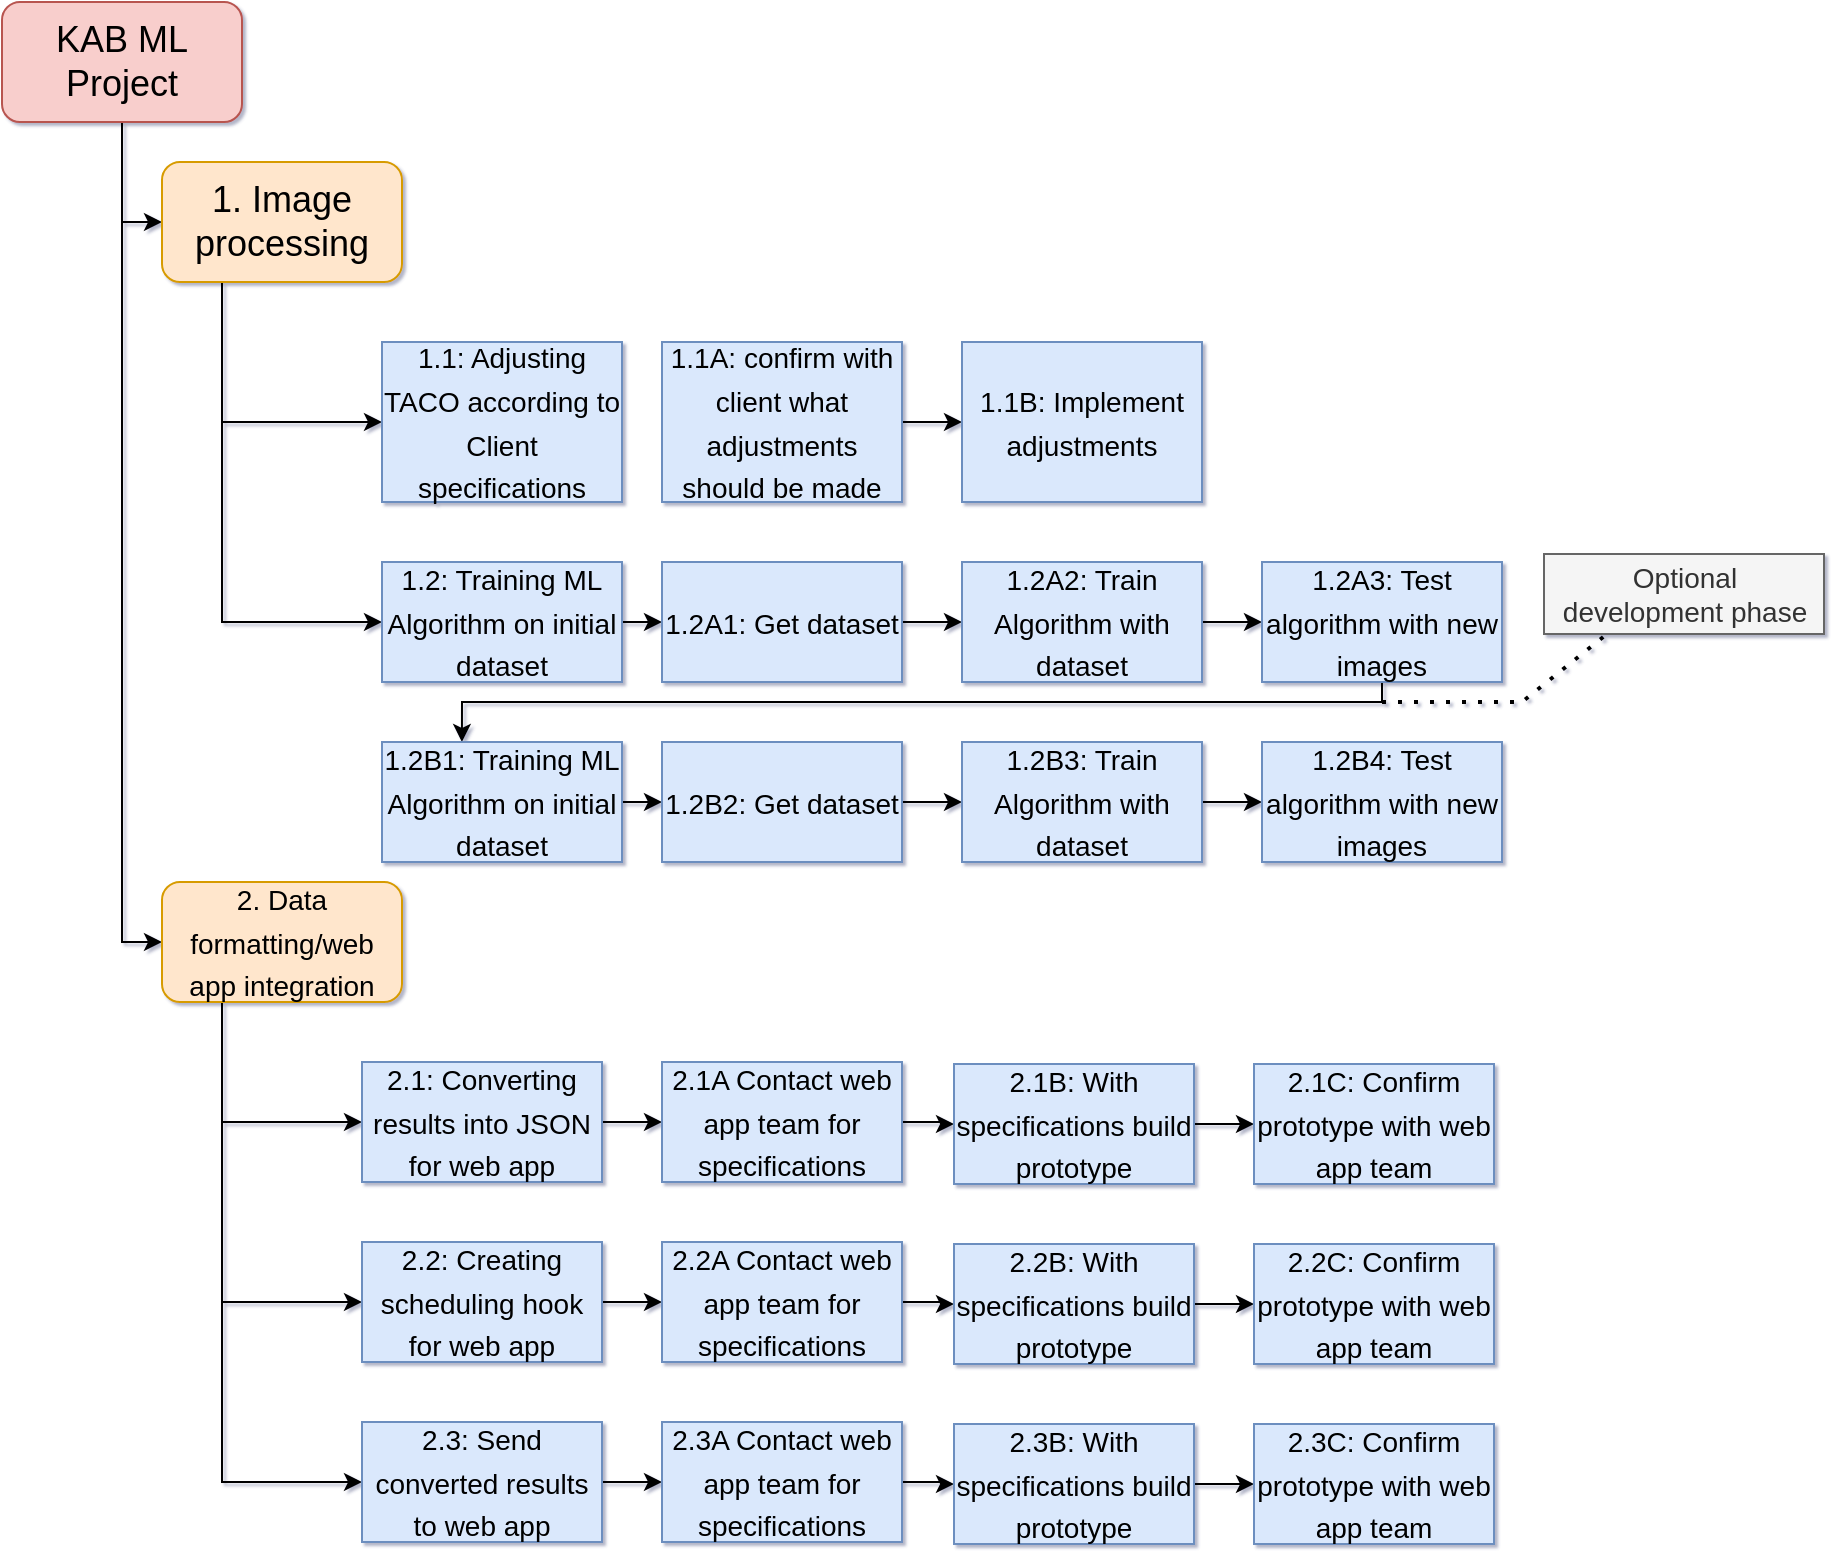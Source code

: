<mxfile version="16.5.6" type="google"><diagram id="lFP-7ucApNDNPuhjJy6I" name="Page-1"><mxGraphModel dx="133.78" dy="475.99" grid="0" gridSize="10" guides="0" tooltips="1" connect="1" arrows="1" fold="1" page="1" pageScale="1" pageWidth="850" pageHeight="1100" math="0" shadow="1"><root><mxCell id="0"/><mxCell id="1" parent="0"/><mxCell id="hhsJ45bCcQObdH2uyWww-63" style="edgeStyle=orthogonalEdgeStyle;rounded=0;orthogonalLoop=1;jettySize=auto;html=1;exitX=0.5;exitY=1;exitDx=0;exitDy=0;entryX=0;entryY=0.5;entryDx=0;entryDy=0;fontSize=14;" edge="1" parent="1" source="adresnkY_EjbHx-HrZLP-7" target="adresnkY_EjbHx-HrZLP-8"><mxGeometry relative="1" as="geometry"/></mxCell><mxCell id="hhsJ45bCcQObdH2uyWww-64" style="edgeStyle=orthogonalEdgeStyle;rounded=0;orthogonalLoop=1;jettySize=auto;html=1;exitX=0.5;exitY=1;exitDx=0;exitDy=0;entryX=0;entryY=0.5;entryDx=0;entryDy=0;fontSize=14;" edge="1" parent="1" source="adresnkY_EjbHx-HrZLP-7" target="adresnkY_EjbHx-HrZLP-12"><mxGeometry relative="1" as="geometry"/></mxCell><mxCell id="adresnkY_EjbHx-HrZLP-7" value="KAB ML Project" style="rounded=1;whiteSpace=wrap;html=1;labelBackgroundColor=none;fontSize=18;fillColor=#f8cecc;strokeColor=#b85450;" parent="1" vertex="1"><mxGeometry x="320" y="80" width="120" height="60" as="geometry"/></mxCell><mxCell id="hhsJ45bCcQObdH2uyWww-65" style="edgeStyle=orthogonalEdgeStyle;rounded=0;orthogonalLoop=1;jettySize=auto;html=1;exitX=0.25;exitY=1;exitDx=0;exitDy=0;entryX=0;entryY=0.5;entryDx=0;entryDy=0;fontSize=14;" edge="1" parent="1" source="adresnkY_EjbHx-HrZLP-8" target="adresnkY_EjbHx-HrZLP-20"><mxGeometry relative="1" as="geometry"/></mxCell><mxCell id="hhsJ45bCcQObdH2uyWww-66" style="edgeStyle=orthogonalEdgeStyle;rounded=0;orthogonalLoop=1;jettySize=auto;html=1;exitX=0.25;exitY=1;exitDx=0;exitDy=0;entryX=0;entryY=0.5;entryDx=0;entryDy=0;fontSize=14;" edge="1" parent="1" source="adresnkY_EjbHx-HrZLP-8" target="adresnkY_EjbHx-HrZLP-24"><mxGeometry relative="1" as="geometry"/></mxCell><mxCell id="adresnkY_EjbHx-HrZLP-8" value="1. Image processing" style="rounded=1;whiteSpace=wrap;html=1;labelBackgroundColor=none;fontSize=18;fillColor=#ffe6cc;strokeColor=#d79b00;" parent="1" vertex="1"><mxGeometry x="400" y="160" width="120" height="60" as="geometry"/></mxCell><mxCell id="hhsJ45bCcQObdH2uyWww-8" style="edgeStyle=orthogonalEdgeStyle;rounded=0;orthogonalLoop=1;jettySize=auto;html=1;exitX=0.25;exitY=1;exitDx=0;exitDy=0;entryX=0;entryY=0.5;entryDx=0;entryDy=0;fontSize=14;" edge="1" parent="1" source="adresnkY_EjbHx-HrZLP-12" target="adresnkY_EjbHx-HrZLP-19"><mxGeometry relative="1" as="geometry"/></mxCell><mxCell id="hhsJ45bCcQObdH2uyWww-47" style="edgeStyle=orthogonalEdgeStyle;rounded=0;orthogonalLoop=1;jettySize=auto;html=1;exitX=0.25;exitY=1;exitDx=0;exitDy=0;entryX=0;entryY=0.5;entryDx=0;entryDy=0;fontSize=14;" edge="1" parent="1" source="adresnkY_EjbHx-HrZLP-12" target="adresnkY_EjbHx-HrZLP-23"><mxGeometry relative="1" as="geometry"/></mxCell><mxCell id="hhsJ45bCcQObdH2uyWww-56" style="edgeStyle=orthogonalEdgeStyle;rounded=0;orthogonalLoop=1;jettySize=auto;html=1;exitX=0.25;exitY=1;exitDx=0;exitDy=0;entryX=0;entryY=0.5;entryDx=0;entryDy=0;fontSize=14;" edge="1" parent="1" source="adresnkY_EjbHx-HrZLP-12" target="hhsJ45bCcQObdH2uyWww-50"><mxGeometry relative="1" as="geometry"/></mxCell><mxCell id="adresnkY_EjbHx-HrZLP-12" value="&lt;font style=&quot;font-size: 14px&quot;&gt;2. Data formatting/web app integration&lt;/font&gt;" style="rounded=1;whiteSpace=wrap;html=1;labelBackgroundColor=none;fontSize=18;fillColor=#ffe6cc;strokeColor=#d79b00;" parent="1" vertex="1"><mxGeometry x="400" y="520" width="120" height="60" as="geometry"/></mxCell><mxCell id="hhsJ45bCcQObdH2uyWww-62" style="edgeStyle=orthogonalEdgeStyle;rounded=0;orthogonalLoop=1;jettySize=auto;html=1;exitX=1;exitY=0.5;exitDx=0;exitDy=0;entryX=0;entryY=0.5;entryDx=0;entryDy=0;fontSize=14;" edge="1" parent="1" source="adresnkY_EjbHx-HrZLP-19" target="hhsJ45bCcQObdH2uyWww-58"><mxGeometry relative="1" as="geometry"/></mxCell><mxCell id="adresnkY_EjbHx-HrZLP-19" value="&lt;font style=&quot;font-size: 14px&quot;&gt;2.1: Converting results into JSON for web app&lt;/font&gt;" style="rounded=0;whiteSpace=wrap;html=1;labelBackgroundColor=none;fontSize=18;fillColor=#dae8fc;strokeColor=#6c8ebf;" parent="1" vertex="1"><mxGeometry x="500" y="610" width="120" height="60" as="geometry"/></mxCell><mxCell id="hhsJ45bCcQObdH2uyWww-34" style="edgeStyle=orthogonalEdgeStyle;rounded=0;orthogonalLoop=1;jettySize=auto;html=1;exitX=1;exitY=0.5;exitDx=0;exitDy=0;entryX=0;entryY=0.5;entryDx=0;entryDy=0;fontSize=14;" edge="1" parent="1" source="adresnkY_EjbHx-HrZLP-20" target="hhsJ45bCcQObdH2uyWww-23"><mxGeometry relative="1" as="geometry"/></mxCell><mxCell id="adresnkY_EjbHx-HrZLP-20" value="&lt;font style=&quot;font-size: 14px&quot;&gt;1.2: Training ML Algorithm on initial dataset&lt;/font&gt;" style="rounded=0;whiteSpace=wrap;html=1;labelBackgroundColor=none;fontSize=18;fillColor=#dae8fc;strokeColor=#6c8ebf;" parent="1" vertex="1"><mxGeometry x="510" y="360" width="120" height="60" as="geometry"/></mxCell><mxCell id="hhsJ45bCcQObdH2uyWww-48" style="edgeStyle=orthogonalEdgeStyle;rounded=0;orthogonalLoop=1;jettySize=auto;html=1;exitX=1;exitY=0.5;exitDx=0;exitDy=0;entryX=0;entryY=0.5;entryDx=0;entryDy=0;fontSize=14;" edge="1" parent="1" source="adresnkY_EjbHx-HrZLP-23" target="hhsJ45bCcQObdH2uyWww-10"><mxGeometry relative="1" as="geometry"/></mxCell><mxCell id="adresnkY_EjbHx-HrZLP-23" value="&lt;font style=&quot;font-size: 14px&quot;&gt;2.2: Creating scheduling hook for web app&lt;/font&gt;" style="rounded=0;whiteSpace=wrap;html=1;labelBackgroundColor=none;fontSize=18;fillColor=#dae8fc;strokeColor=#6c8ebf;" parent="1" vertex="1"><mxGeometry x="500" y="700" width="120" height="60" as="geometry"/></mxCell><mxCell id="adresnkY_EjbHx-HrZLP-24" value="&lt;font style=&quot;font-size: 14px&quot;&gt;1.1: Adjusting TACO according to Client specifications&lt;/font&gt;" style="rounded=0;whiteSpace=wrap;html=1;labelBackgroundColor=none;fontSize=18;fillColor=#dae8fc;strokeColor=#6c8ebf;" parent="1" vertex="1"><mxGeometry x="510" y="250" width="120" height="80" as="geometry"/></mxCell><mxCell id="hhsJ45bCcQObdH2uyWww-46" style="edgeStyle=orthogonalEdgeStyle;rounded=0;orthogonalLoop=1;jettySize=auto;html=1;exitX=1;exitY=0.5;exitDx=0;exitDy=0;fontSize=14;" edge="1" parent="1" source="hhsJ45bCcQObdH2uyWww-10" target="hhsJ45bCcQObdH2uyWww-12"><mxGeometry relative="1" as="geometry"/></mxCell><mxCell id="hhsJ45bCcQObdH2uyWww-10" value="&lt;font style=&quot;font-size: 14px&quot;&gt;2.2A Contact web app team for specifications&lt;/font&gt;" style="rounded=0;whiteSpace=wrap;html=1;labelBackgroundColor=none;fontSize=18;fillColor=#dae8fc;strokeColor=#6c8ebf;" vertex="1" parent="1"><mxGeometry x="650" y="700" width="120" height="60" as="geometry"/></mxCell><mxCell id="hhsJ45bCcQObdH2uyWww-15" style="edgeStyle=orthogonalEdgeStyle;rounded=0;orthogonalLoop=1;jettySize=auto;html=1;exitX=1;exitY=0.5;exitDx=0;exitDy=0;fontSize=14;" edge="1" parent="1" source="hhsJ45bCcQObdH2uyWww-12" target="hhsJ45bCcQObdH2uyWww-14"><mxGeometry relative="1" as="geometry"/></mxCell><mxCell id="hhsJ45bCcQObdH2uyWww-12" value="&lt;font style=&quot;font-size: 14px&quot;&gt;2.2B: With specifications build prototype&lt;/font&gt;" style="rounded=0;whiteSpace=wrap;html=1;labelBackgroundColor=none;fontSize=18;fillColor=#dae8fc;strokeColor=#6c8ebf;" vertex="1" parent="1"><mxGeometry x="796" y="701" width="120" height="60" as="geometry"/></mxCell><mxCell id="hhsJ45bCcQObdH2uyWww-14" value="&lt;font style=&quot;font-size: 14px&quot;&gt;2.2C: Confirm prototype with web app team&lt;/font&gt;" style="rounded=0;whiteSpace=wrap;html=1;labelBackgroundColor=none;fontSize=18;fillColor=#dae8fc;strokeColor=#6c8ebf;" vertex="1" parent="1"><mxGeometry x="946" y="701" width="120" height="60" as="geometry"/></mxCell><mxCell id="hhsJ45bCcQObdH2uyWww-22" style="edgeStyle=orthogonalEdgeStyle;rounded=0;orthogonalLoop=1;jettySize=auto;html=1;exitX=1;exitY=0.5;exitDx=0;exitDy=0;entryX=0;entryY=0.5;entryDx=0;entryDy=0;fontSize=14;" edge="1" parent="1" source="hhsJ45bCcQObdH2uyWww-23" target="hhsJ45bCcQObdH2uyWww-25"><mxGeometry relative="1" as="geometry"/></mxCell><mxCell id="hhsJ45bCcQObdH2uyWww-23" value="&lt;span style=&quot;font-size: 14px&quot;&gt;1.2A1: Get dataset&lt;/span&gt;" style="rounded=0;whiteSpace=wrap;html=1;labelBackgroundColor=none;fontSize=18;fillColor=#dae8fc;strokeColor=#6c8ebf;" vertex="1" parent="1"><mxGeometry x="650" y="360" width="120" height="60" as="geometry"/></mxCell><mxCell id="hhsJ45bCcQObdH2uyWww-24" style="edgeStyle=orthogonalEdgeStyle;rounded=0;orthogonalLoop=1;jettySize=auto;html=1;exitX=1;exitY=0.5;exitDx=0;exitDy=0;fontSize=14;" edge="1" parent="1" source="hhsJ45bCcQObdH2uyWww-25" target="hhsJ45bCcQObdH2uyWww-26"><mxGeometry relative="1" as="geometry"/></mxCell><mxCell id="hhsJ45bCcQObdH2uyWww-25" value="&lt;font style=&quot;font-size: 14px&quot;&gt;1.2A2: Train Algorithm with dataset&lt;/font&gt;" style="rounded=0;whiteSpace=wrap;html=1;labelBackgroundColor=none;fontSize=18;fillColor=#dae8fc;strokeColor=#6c8ebf;" vertex="1" parent="1"><mxGeometry x="800" y="360" width="120" height="60" as="geometry"/></mxCell><mxCell id="hhsJ45bCcQObdH2uyWww-43" style="edgeStyle=orthogonalEdgeStyle;rounded=0;orthogonalLoop=1;jettySize=auto;html=1;exitX=0.5;exitY=1;exitDx=0;exitDy=0;entryX=0.333;entryY=0;entryDx=0;entryDy=0;entryPerimeter=0;fontSize=14;" edge="1" parent="1" source="hhsJ45bCcQObdH2uyWww-26" target="hhsJ45bCcQObdH2uyWww-36"><mxGeometry relative="1" as="geometry"><Array as="points"><mxPoint x="1010" y="430"/><mxPoint x="550" y="430"/></Array></mxGeometry></mxCell><mxCell id="hhsJ45bCcQObdH2uyWww-26" value="&lt;font style=&quot;font-size: 14px&quot;&gt;1.2A3: Test algorithm with new images&lt;/font&gt;" style="rounded=0;whiteSpace=wrap;html=1;labelBackgroundColor=none;fontSize=18;fillColor=#dae8fc;strokeColor=#6c8ebf;" vertex="1" parent="1"><mxGeometry x="950" y="360" width="120" height="60" as="geometry"/></mxCell><mxCell id="hhsJ45bCcQObdH2uyWww-35" style="edgeStyle=orthogonalEdgeStyle;rounded=0;orthogonalLoop=1;jettySize=auto;html=1;exitX=1;exitY=0.5;exitDx=0;exitDy=0;entryX=0;entryY=0.5;entryDx=0;entryDy=0;fontSize=14;" edge="1" parent="1" source="hhsJ45bCcQObdH2uyWww-36" target="hhsJ45bCcQObdH2uyWww-38"><mxGeometry relative="1" as="geometry"/></mxCell><mxCell id="hhsJ45bCcQObdH2uyWww-36" value="&lt;font style=&quot;font-size: 14px&quot;&gt;1.2B1: Training ML Algorithm on initial dataset&lt;/font&gt;" style="rounded=0;whiteSpace=wrap;html=1;labelBackgroundColor=none;fontSize=18;fillColor=#dae8fc;strokeColor=#6c8ebf;" vertex="1" parent="1"><mxGeometry x="510" y="450" width="120" height="60" as="geometry"/></mxCell><mxCell id="hhsJ45bCcQObdH2uyWww-37" style="edgeStyle=orthogonalEdgeStyle;rounded=0;orthogonalLoop=1;jettySize=auto;html=1;exitX=1;exitY=0.5;exitDx=0;exitDy=0;entryX=0;entryY=0.5;entryDx=0;entryDy=0;fontSize=14;" edge="1" parent="1" source="hhsJ45bCcQObdH2uyWww-38" target="hhsJ45bCcQObdH2uyWww-40"><mxGeometry relative="1" as="geometry"/></mxCell><mxCell id="hhsJ45bCcQObdH2uyWww-38" value="&lt;span style=&quot;font-size: 14px&quot;&gt;1.2B2: Get dataset&lt;/span&gt;" style="rounded=0;whiteSpace=wrap;html=1;labelBackgroundColor=none;fontSize=18;fillColor=#dae8fc;strokeColor=#6c8ebf;" vertex="1" parent="1"><mxGeometry x="650" y="450" width="120" height="60" as="geometry"/></mxCell><mxCell id="hhsJ45bCcQObdH2uyWww-39" style="edgeStyle=orthogonalEdgeStyle;rounded=0;orthogonalLoop=1;jettySize=auto;html=1;exitX=1;exitY=0.5;exitDx=0;exitDy=0;fontSize=14;" edge="1" parent="1" source="hhsJ45bCcQObdH2uyWww-40" target="hhsJ45bCcQObdH2uyWww-41"><mxGeometry relative="1" as="geometry"/></mxCell><mxCell id="hhsJ45bCcQObdH2uyWww-40" value="&lt;font style=&quot;font-size: 14px&quot;&gt;1.2B3: Train Algorithm with dataset&lt;/font&gt;" style="rounded=0;whiteSpace=wrap;html=1;labelBackgroundColor=none;fontSize=18;fillColor=#dae8fc;strokeColor=#6c8ebf;" vertex="1" parent="1"><mxGeometry x="800" y="450" width="120" height="60" as="geometry"/></mxCell><mxCell id="hhsJ45bCcQObdH2uyWww-41" value="&lt;font style=&quot;font-size: 14px&quot;&gt;1.2B4: Test algorithm with new images&lt;/font&gt;" style="rounded=0;whiteSpace=wrap;html=1;labelBackgroundColor=none;fontSize=18;fillColor=#dae8fc;strokeColor=#6c8ebf;" vertex="1" parent="1"><mxGeometry x="950" y="450" width="120" height="60" as="geometry"/></mxCell><mxCell id="hhsJ45bCcQObdH2uyWww-49" style="edgeStyle=orthogonalEdgeStyle;rounded=0;orthogonalLoop=1;jettySize=auto;html=1;exitX=1;exitY=0.5;exitDx=0;exitDy=0;entryX=0;entryY=0.5;entryDx=0;entryDy=0;fontSize=14;" edge="1" parent="1" source="hhsJ45bCcQObdH2uyWww-50" target="hhsJ45bCcQObdH2uyWww-52"><mxGeometry relative="1" as="geometry"/></mxCell><mxCell id="hhsJ45bCcQObdH2uyWww-50" value="&lt;font style=&quot;font-size: 14px&quot;&gt;2.3: Send converted results to web app&lt;/font&gt;" style="rounded=0;whiteSpace=wrap;html=1;labelBackgroundColor=none;fontSize=18;fillColor=#dae8fc;strokeColor=#6c8ebf;" vertex="1" parent="1"><mxGeometry x="500" y="790" width="120" height="60" as="geometry"/></mxCell><mxCell id="hhsJ45bCcQObdH2uyWww-51" style="edgeStyle=orthogonalEdgeStyle;rounded=0;orthogonalLoop=1;jettySize=auto;html=1;exitX=1;exitY=0.5;exitDx=0;exitDy=0;fontSize=14;" edge="1" parent="1" source="hhsJ45bCcQObdH2uyWww-52" target="hhsJ45bCcQObdH2uyWww-54"><mxGeometry relative="1" as="geometry"/></mxCell><mxCell id="hhsJ45bCcQObdH2uyWww-52" value="&lt;font style=&quot;font-size: 14px&quot;&gt;2.3A Contact web app team for specifications&lt;/font&gt;" style="rounded=0;whiteSpace=wrap;html=1;labelBackgroundColor=none;fontSize=18;fillColor=#dae8fc;strokeColor=#6c8ebf;" vertex="1" parent="1"><mxGeometry x="650" y="790" width="120" height="60" as="geometry"/></mxCell><mxCell id="hhsJ45bCcQObdH2uyWww-53" style="edgeStyle=orthogonalEdgeStyle;rounded=0;orthogonalLoop=1;jettySize=auto;html=1;exitX=1;exitY=0.5;exitDx=0;exitDy=0;fontSize=14;" edge="1" parent="1" source="hhsJ45bCcQObdH2uyWww-54" target="hhsJ45bCcQObdH2uyWww-55"><mxGeometry relative="1" as="geometry"/></mxCell><mxCell id="hhsJ45bCcQObdH2uyWww-54" value="&lt;font style=&quot;font-size: 14px&quot;&gt;2.3B: With specifications build prototype&lt;/font&gt;" style="rounded=0;whiteSpace=wrap;html=1;labelBackgroundColor=none;fontSize=18;fillColor=#dae8fc;strokeColor=#6c8ebf;" vertex="1" parent="1"><mxGeometry x="796" y="791" width="120" height="60" as="geometry"/></mxCell><mxCell id="hhsJ45bCcQObdH2uyWww-55" value="&lt;font style=&quot;font-size: 14px&quot;&gt;2.3C: Confirm prototype with web app team&lt;/font&gt;" style="rounded=0;whiteSpace=wrap;html=1;labelBackgroundColor=none;fontSize=18;fillColor=#dae8fc;strokeColor=#6c8ebf;" vertex="1" parent="1"><mxGeometry x="946" y="791" width="120" height="60" as="geometry"/></mxCell><mxCell id="hhsJ45bCcQObdH2uyWww-57" style="edgeStyle=orthogonalEdgeStyle;rounded=0;orthogonalLoop=1;jettySize=auto;html=1;exitX=1;exitY=0.5;exitDx=0;exitDy=0;fontSize=14;" edge="1" parent="1" source="hhsJ45bCcQObdH2uyWww-58" target="hhsJ45bCcQObdH2uyWww-60"><mxGeometry relative="1" as="geometry"/></mxCell><mxCell id="hhsJ45bCcQObdH2uyWww-58" value="&lt;font style=&quot;font-size: 14px&quot;&gt;2.1A Contact web app team for specifications&lt;/font&gt;" style="rounded=0;whiteSpace=wrap;html=1;labelBackgroundColor=none;fontSize=18;fillColor=#dae8fc;strokeColor=#6c8ebf;" vertex="1" parent="1"><mxGeometry x="650" y="610" width="120" height="60" as="geometry"/></mxCell><mxCell id="hhsJ45bCcQObdH2uyWww-59" style="edgeStyle=orthogonalEdgeStyle;rounded=0;orthogonalLoop=1;jettySize=auto;html=1;exitX=1;exitY=0.5;exitDx=0;exitDy=0;fontSize=14;" edge="1" parent="1" source="hhsJ45bCcQObdH2uyWww-60" target="hhsJ45bCcQObdH2uyWww-61"><mxGeometry relative="1" as="geometry"/></mxCell><mxCell id="hhsJ45bCcQObdH2uyWww-60" value="&lt;font style=&quot;font-size: 14px&quot;&gt;2.1B: With specifications build prototype&lt;/font&gt;" style="rounded=0;whiteSpace=wrap;html=1;labelBackgroundColor=none;fontSize=18;fillColor=#dae8fc;strokeColor=#6c8ebf;" vertex="1" parent="1"><mxGeometry x="796" y="611" width="120" height="60" as="geometry"/></mxCell><mxCell id="hhsJ45bCcQObdH2uyWww-61" value="&lt;font style=&quot;font-size: 14px&quot;&gt;2.1C: Confirm prototype with web app team&lt;/font&gt;" style="rounded=0;whiteSpace=wrap;html=1;labelBackgroundColor=none;fontSize=18;fillColor=#dae8fc;strokeColor=#6c8ebf;" vertex="1" parent="1"><mxGeometry x="946" y="611" width="120" height="60" as="geometry"/></mxCell><mxCell id="hhsJ45bCcQObdH2uyWww-68" value="" style="endArrow=none;dashed=1;html=1;dashPattern=1 3;strokeWidth=2;rounded=0;fontSize=14;" edge="1" parent="1"><mxGeometry width="50" height="50" relative="1" as="geometry"><mxPoint x="1010" y="430" as="sourcePoint"/><mxPoint x="1130" y="390" as="targetPoint"/><Array as="points"><mxPoint x="1080" y="430"/></Array></mxGeometry></mxCell><mxCell id="hhsJ45bCcQObdH2uyWww-70" value="Optional &lt;br&gt;development phase" style="text;html=1;align=center;verticalAlign=middle;resizable=0;points=[];autosize=1;strokeColor=#666666;fillColor=#f5f5f5;fontSize=14;fontColor=#333333;" vertex="1" parent="1"><mxGeometry x="1091" y="356" width="140" height="40" as="geometry"/></mxCell><mxCell id="hhsJ45bCcQObdH2uyWww-71" style="edgeStyle=orthogonalEdgeStyle;rounded=0;orthogonalLoop=1;jettySize=auto;html=1;exitX=1;exitY=0.5;exitDx=0;exitDy=0;entryX=0;entryY=0.5;entryDx=0;entryDy=0;fontSize=14;" edge="1" parent="1" source="hhsJ45bCcQObdH2uyWww-72" target="hhsJ45bCcQObdH2uyWww-73"><mxGeometry relative="1" as="geometry"/></mxCell><mxCell id="hhsJ45bCcQObdH2uyWww-72" value="&lt;span style=&quot;font-size: 14px&quot;&gt;1.1A: confirm with client what adjustments should be made&lt;/span&gt;" style="rounded=0;whiteSpace=wrap;html=1;labelBackgroundColor=none;fontSize=18;fillColor=#dae8fc;strokeColor=#6c8ebf;" vertex="1" parent="1"><mxGeometry x="650" y="250" width="120" height="80" as="geometry"/></mxCell><mxCell id="hhsJ45bCcQObdH2uyWww-73" value="&lt;font style=&quot;font-size: 14px&quot;&gt;1.1B: Implement adjustments&lt;/font&gt;" style="rounded=0;whiteSpace=wrap;html=1;labelBackgroundColor=none;fontSize=18;fillColor=#dae8fc;strokeColor=#6c8ebf;" vertex="1" parent="1"><mxGeometry x="800" y="250" width="120" height="80" as="geometry"/></mxCell></root></mxGraphModel></diagram></mxfile>